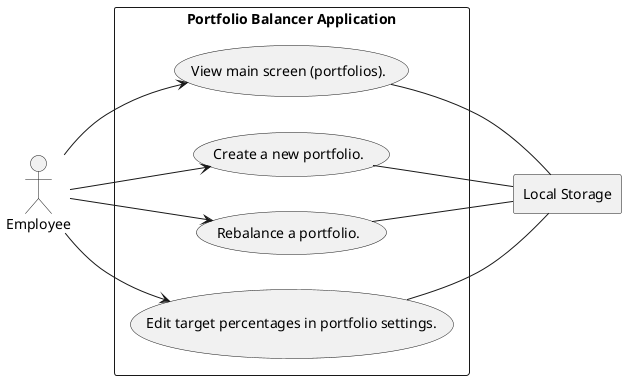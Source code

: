 @startuml
'default
left to right direction
actor Employee
rectangle ls as "Local Storage"

rectangle "Portfolio Balancer Application" {

    usecase UC1 as "View main screen (portfolios)."
    usecase UC2 as "Create a new portfolio."
    usecase UC3 as "Rebalance a portfolio."
    usecase UC4 as "Edit target percentages in portfolio settings."


    Employee --> UC1
    UC1 -- ls
    Employee --> UC2
    UC2 -- ls
    Employee --> UC3
    UC3 -- ls
    Employee --> UC4
    UC4 -- ls
}
@enduml